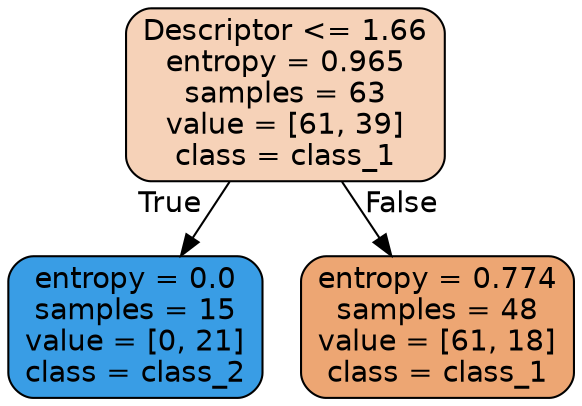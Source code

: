 digraph Tree {
node [shape=box, style="filled, rounded", color="black", fontname="helvetica"] ;
edge [fontname="helvetica"] ;
0 [label="Descriptor <= 1.66\nentropy = 0.965\nsamples = 63\nvalue = [61, 39]\nclass = class_1", fillcolor="#f6d2b8"] ;
1 [label="entropy = 0.0\nsamples = 15\nvalue = [0, 21]\nclass = class_2", fillcolor="#399de5"] ;
0 -> 1 [labeldistance=2.5, labelangle=45, headlabel="True"] ;
2 [label="entropy = 0.774\nsamples = 48\nvalue = [61, 18]\nclass = class_1", fillcolor="#eda673"] ;
0 -> 2 [labeldistance=2.5, labelangle=-45, headlabel="False"] ;
}